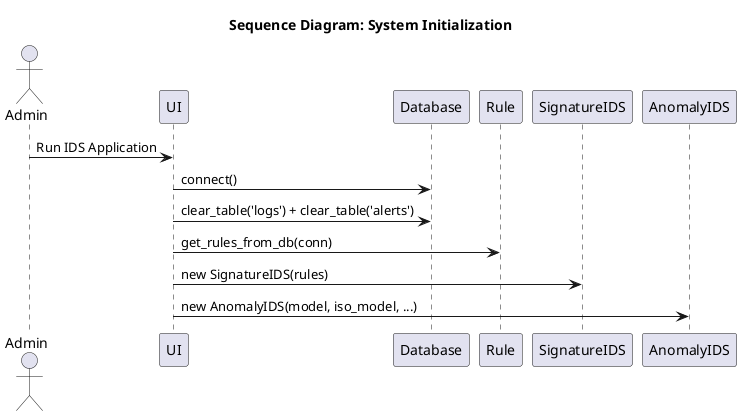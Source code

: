 @startuml sequen
title Sequence Diagram: System Initialization

actor Admin
participant UI
participant "Database" as DB
participant "Rule" as Rule
participant "SignatureIDS" as SigIDS
participant "AnomalyIDS" as AnomIDS

Admin -> UI : Run IDS Application
UI -> DB : connect()
UI -> DB : clear_table('logs') + clear_table('alerts')
UI -> Rule : get_rules_from_db(conn)
UI -> SigIDS : new SignatureIDS(rules)
UI -> AnomIDS : new AnomalyIDS(model, iso_model, ...)
@enduml
